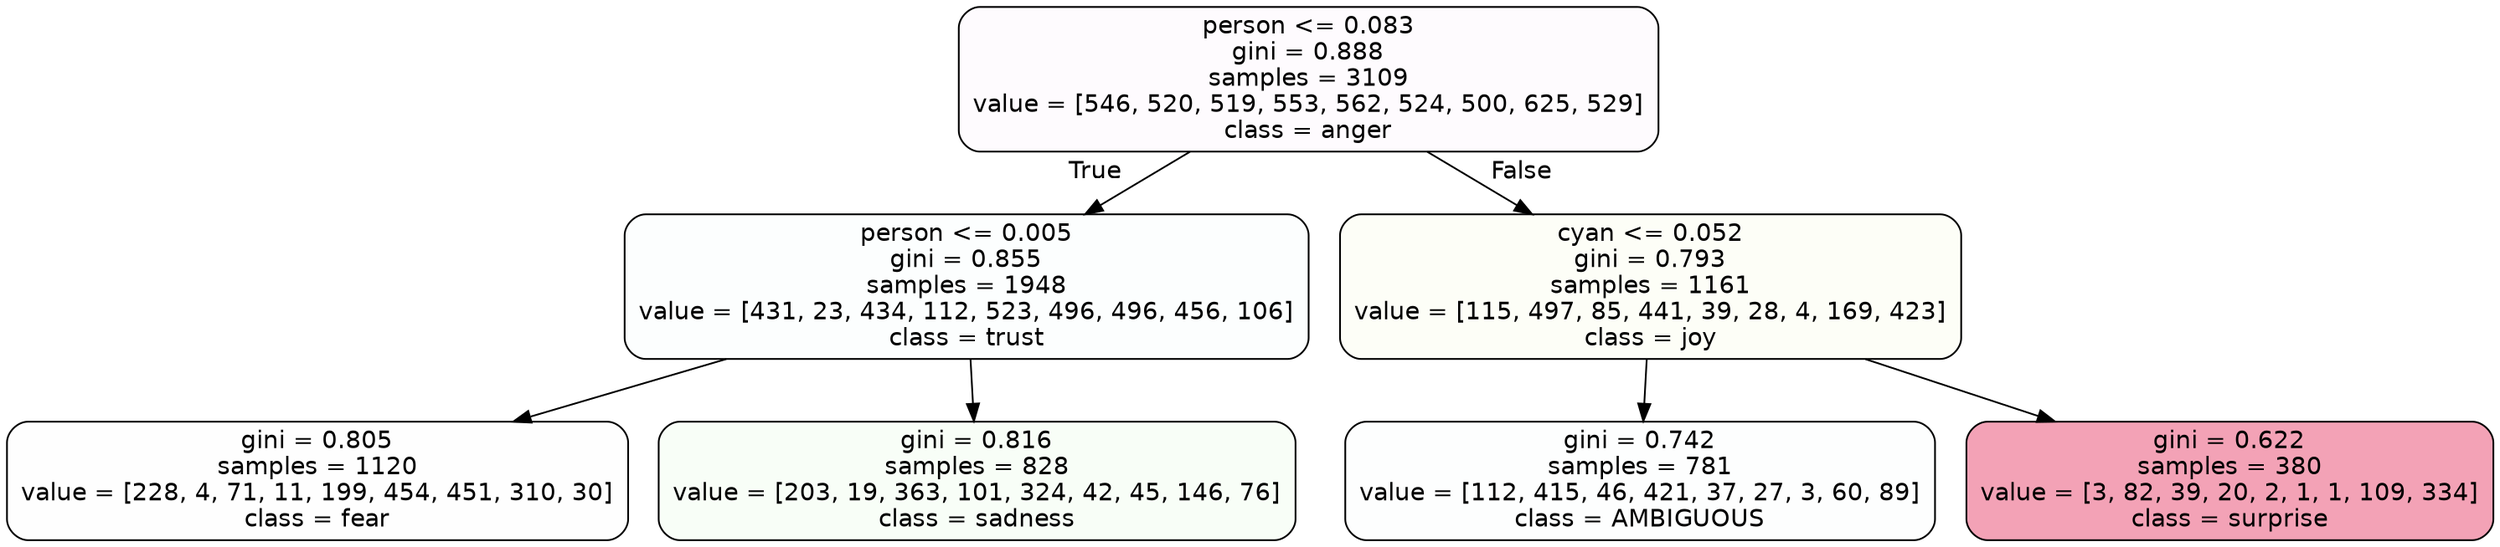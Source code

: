 digraph Tree {
node [shape=box, style="filled, rounded", color="black", fontname=helvetica] ;
edge [fontname=helvetica] ;
0 [label="person <= 0.083\ngini = 0.888\nsamples = 3109\nvalue = [546, 520, 519, 553, 562, 524, 500, 625, 529]\nclass = anger", fillcolor="#e539d704"] ;
1 [label="person <= 0.005\ngini = 0.855\nsamples = 1948\nvalue = [431, 23, 434, 112, 523, 496, 496, 456, 106]\nclass = trust", fillcolor="#39d7e503"] ;
0 -> 1 [labeldistance=2.5, labelangle=45, headlabel="True"] ;
2 [label="gini = 0.805\nsamples = 1120\nvalue = [228, 4, 71, 11, 199, 454, 451, 310, 30]\nclass = fear", fillcolor="#3964e501"] ;
1 -> 2 ;
3 [label="gini = 0.816\nsamples = 828\nvalue = [203, 19, 363, 101, 324, 42, 45, 146, 76]\nclass = sadness", fillcolor="#64e5390a"] ;
1 -> 3 ;
4 [label="cyan <= 0.052\ngini = 0.793\nsamples = 1161\nvalue = [115, 497, 85, 441, 39, 28, 4, 169, 423]\nclass = joy", fillcolor="#d7e5390a"] ;
0 -> 4 [labeldistance=2.5, labelangle=-45, headlabel="False"] ;
5 [label="gini = 0.742\nsamples = 781\nvalue = [112, 415, 46, 421, 37, 27, 3, 60, 89]\nclass = AMBIGUOUS", fillcolor="#39e58102"] ;
4 -> 5 ;
6 [label="gini = 0.622\nsamples = 380\nvalue = [3, 82, 39, 20, 2, 1, 1, 109, 334]\nclass = surprise", fillcolor="#e5396477"] ;
4 -> 6 ;
}
